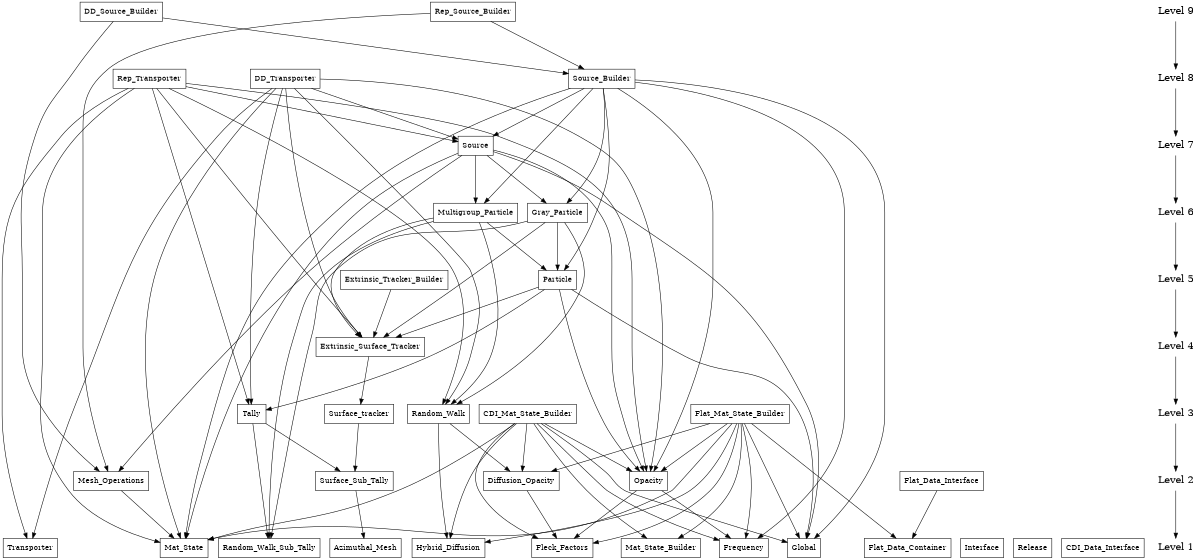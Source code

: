 digraph imc_package_level {
    /* graph attributes */
    center=1;
    size="8,14";
    ranksep=1.25;

    /* nodes */
    node0 [shape=box, label="Rep_Source_Builder"];
    node1 [shape=box, label="Extrinsic_Tracker_Builder"];
    node2 [shape=box, label="Frequency"];
    node3 [shape=box, label="Interface"];
    node4 [shape=box, label="Surface_Sub_Tally"];
    node5 [shape=box, label="Gray_Particle"];
    node6 [shape=box, label="Random_Walk_Sub_Tally"];
    node7 [shape=box, label="Mat_State"];
    node8 [shape=box, label="Extrinsic_Surface_Tracker"];
    node9 [shape=box, label="Global"];
    node10 [shape=box, label="Mat_State_Builder"];
    node11 [shape=box, label="DD_Transporter"];
    node12 [shape=box, label="Random_Walk"];
    node13 [shape=box, label="Flat_Mat_State_Builder"];
    node14 [shape=box, label="Diffusion_Opacity"];
    node15 [shape=box, label="Opacity"];
    node16 [shape=box, label="Mesh_Operations"];
    node17 [shape=box, label="Transporter"];
    node18 [shape=box, label="Azimuthal_Mesh"];
    node19 [shape=box, label="Flat_Data_Container"];
    node20 [shape=box, label="Multigroup_Particle"];
    node21 [shape=box, label="Release"];
    node22 [shape=box, label="Hybrid_Diffusion"];
    node23 [shape=box, label="Source_Builder"];
    node24 [shape=box, label="Flat_Data_Interface"];
    node25 [shape=box, label="DD_Source_Builder"];
    node26 [shape=box, label="Surface_tracker"];
    node27 [shape=box, label="Source"];
    node28 [shape=box, label="Tally"];
    node29 [shape=box, label="CDI_Data_Interface"];
    node30 [shape=box, label="CDI_Mat_State_Builder"];
    node31 [shape=box, label="Rep_Transporter"];
    node32 [shape=box, label="Particle"];
    node33 [shape=box, label="Fleck_Factors"];

    /* level dependencies */
    node0 -> { node23  node16 };
    node1 -> { node8 };
    node2 -> {};
    node3 -> {};
    node4 -> { node18 };
    node5 -> { node32  node12  node8  node6 };
    node6 -> {};
    node7 -> {};
    node8 -> { node26 };
    node9 -> {};
    node10 -> {};
    node11 -> { node17  node15  node7  node27  node28  node12  node8 };
    node12 -> { node22  node14 };
    node13 -> { node10  node19  node7  node15  node14  node2  node22  node9  node33 };
    node14 -> { node33 };
    node15 -> { node2  node33 };
    node16 -> { node7 };
    node17 -> {};
    node18 -> {};
    node19 -> {};
    node20 -> { node32  node12  node8  node6 };
    node21 -> {};
    node22 -> {};
    node23 -> { node32  node9  node27  node7  node15  node5  node20  node2 };
    node24 -> { node19 };
    node25 -> { node23  node16 };
    node26 -> { node4 };
    node27 -> { node16  node9  node15  node7  node5  node20 };
    node28 -> { node6  node4 };
    node29 -> {};
    node30 -> { node10  node2  node15  node7  node14  node22  node9  node33 };
    node31 -> { node17  node15  node7  node27  node28  node12  node8 };
    node32 -> { node15  node28  node8  node9 };
    node33 -> {};

    /* Levels */
    l9 [shape=plaintext, label="Level 9", fontsize=18];
    l8 [shape=plaintext, label="Level 8", fontsize=18];
    l7 [shape=plaintext, label="Level 7", fontsize=18];
    l6 [shape=plaintext, label="Level 6", fontsize=18];
    l5 [shape=plaintext, label="Level 5", fontsize=18];
    l4 [shape=plaintext, label="Level 4", fontsize=18];
    l3 [shape=plaintext, label="Level 3", fontsize=18];
    l2 [shape=plaintext, label="Level 2", fontsize=18];
    l1 [shape=plaintext, label="Level 1", fontsize=18];

    l9 -> l8 -> l7 -> l6 -> l5 -> l4 -> l3 -> l2 -> l1

    {rank=same; l1 node2 node3 node6 node7 node9 node10 node17 node18 node19 node21 node22 node29 node33};
    {rank=same; l2 node4 node14 node15 node16 node24};
    {rank=same; l3 node12 node13 node26 node28 node30};
    {rank=same; l4 node8};
    {rank=same; l5 node1 node32};
    {rank=same; l6 node5 node20};
    {rank=same; l7 node27};
    {rank=same; l8 node11 node23 node31};
    {rank=same; l9 node0 node25};

}